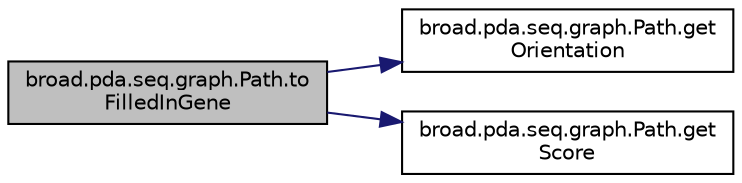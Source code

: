 digraph "broad.pda.seq.graph.Path.toFilledInGene"
{
  edge [fontname="Helvetica",fontsize="10",labelfontname="Helvetica",labelfontsize="10"];
  node [fontname="Helvetica",fontsize="10",shape=record];
  rankdir="LR";
  Node1 [label="broad.pda.seq.graph.Path.to\lFilledInGene",height=0.2,width=0.4,color="black", fillcolor="grey75", style="filled" fontcolor="black"];
  Node1 -> Node2 [color="midnightblue",fontsize="10",style="solid"];
  Node2 [label="broad.pda.seq.graph.Path.get\lOrientation",height=0.2,width=0.4,color="black", fillcolor="white", style="filled",URL="$classbroad_1_1pda_1_1seq_1_1graph_1_1_path.html#ac58d8ef7f61e00ae2ee627c67c645595"];
  Node1 -> Node3 [color="midnightblue",fontsize="10",style="solid"];
  Node3 [label="broad.pda.seq.graph.Path.get\lScore",height=0.2,width=0.4,color="black", fillcolor="white", style="filled",URL="$classbroad_1_1pda_1_1seq_1_1graph_1_1_path.html#a04360d2166579e8b16be57484e375d9b"];
}
